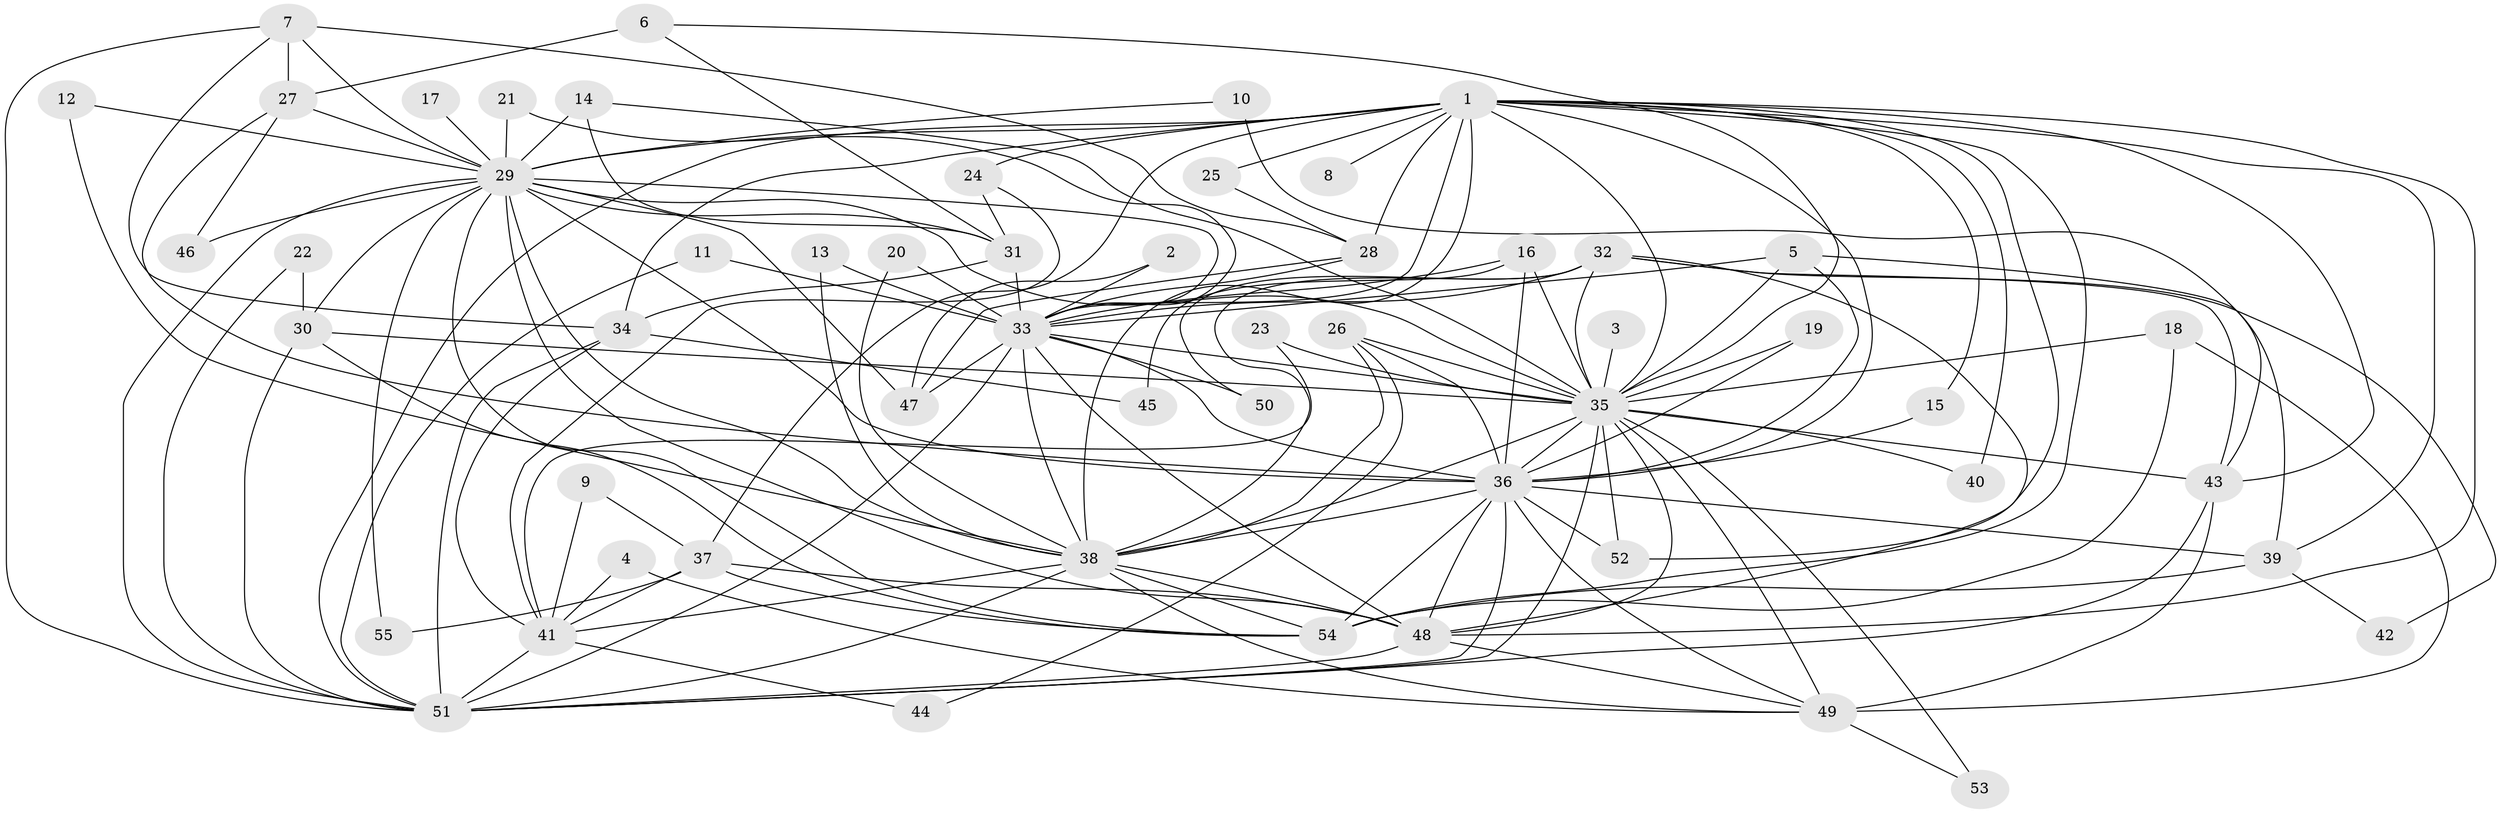 // original degree distribution, {20: 0.01834862385321101, 15: 0.009174311926605505, 25: 0.01834862385321101, 21: 0.01834862385321101, 26: 0.009174311926605505, 10: 0.027522935779816515, 14: 0.009174311926605505, 4: 0.03669724770642202, 3: 0.1834862385321101, 5: 0.07339449541284404, 8: 0.009174311926605505, 6: 0.027522935779816515, 2: 0.5504587155963303, 7: 0.009174311926605505}
// Generated by graph-tools (version 1.1) at 2025/25/03/09/25 03:25:42]
// undirected, 55 vertices, 148 edges
graph export_dot {
graph [start="1"]
  node [color=gray90,style=filled];
  1;
  2;
  3;
  4;
  5;
  6;
  7;
  8;
  9;
  10;
  11;
  12;
  13;
  14;
  15;
  16;
  17;
  18;
  19;
  20;
  21;
  22;
  23;
  24;
  25;
  26;
  27;
  28;
  29;
  30;
  31;
  32;
  33;
  34;
  35;
  36;
  37;
  38;
  39;
  40;
  41;
  42;
  43;
  44;
  45;
  46;
  47;
  48;
  49;
  50;
  51;
  52;
  53;
  54;
  55;
  1 -- 8 [weight=2.0];
  1 -- 15 [weight=1.0];
  1 -- 24 [weight=1.0];
  1 -- 25 [weight=1.0];
  1 -- 28 [weight=1.0];
  1 -- 29 [weight=5.0];
  1 -- 33 [weight=2.0];
  1 -- 34 [weight=1.0];
  1 -- 35 [weight=3.0];
  1 -- 36 [weight=2.0];
  1 -- 37 [weight=1.0];
  1 -- 38 [weight=4.0];
  1 -- 39 [weight=1.0];
  1 -- 40 [weight=1.0];
  1 -- 43 [weight=1.0];
  1 -- 48 [weight=3.0];
  1 -- 51 [weight=3.0];
  1 -- 52 [weight=1.0];
  1 -- 54 [weight=2.0];
  2 -- 33 [weight=1.0];
  2 -- 47 [weight=1.0];
  3 -- 35 [weight=1.0];
  4 -- 41 [weight=1.0];
  4 -- 49 [weight=1.0];
  5 -- 33 [weight=1.0];
  5 -- 35 [weight=1.0];
  5 -- 36 [weight=1.0];
  5 -- 39 [weight=1.0];
  6 -- 27 [weight=1.0];
  6 -- 31 [weight=1.0];
  6 -- 35 [weight=1.0];
  7 -- 27 [weight=1.0];
  7 -- 28 [weight=1.0];
  7 -- 29 [weight=1.0];
  7 -- 34 [weight=1.0];
  7 -- 51 [weight=1.0];
  9 -- 37 [weight=1.0];
  9 -- 41 [weight=1.0];
  10 -- 29 [weight=1.0];
  10 -- 43 [weight=1.0];
  11 -- 33 [weight=1.0];
  11 -- 51 [weight=1.0];
  12 -- 29 [weight=1.0];
  12 -- 38 [weight=1.0];
  13 -- 33 [weight=1.0];
  13 -- 38 [weight=1.0];
  14 -- 29 [weight=1.0];
  14 -- 31 [weight=1.0];
  14 -- 35 [weight=1.0];
  15 -- 36 [weight=1.0];
  16 -- 33 [weight=2.0];
  16 -- 35 [weight=1.0];
  16 -- 36 [weight=1.0];
  16 -- 45 [weight=1.0];
  17 -- 29 [weight=1.0];
  18 -- 35 [weight=1.0];
  18 -- 49 [weight=1.0];
  18 -- 54 [weight=1.0];
  19 -- 35 [weight=1.0];
  19 -- 36 [weight=1.0];
  20 -- 33 [weight=1.0];
  20 -- 38 [weight=1.0];
  21 -- 29 [weight=1.0];
  21 -- 33 [weight=1.0];
  22 -- 30 [weight=1.0];
  22 -- 51 [weight=1.0];
  23 -- 35 [weight=1.0];
  23 -- 41 [weight=1.0];
  24 -- 31 [weight=1.0];
  24 -- 41 [weight=1.0];
  25 -- 28 [weight=1.0];
  26 -- 35 [weight=1.0];
  26 -- 36 [weight=1.0];
  26 -- 38 [weight=1.0];
  26 -- 44 [weight=1.0];
  27 -- 29 [weight=1.0];
  27 -- 36 [weight=1.0];
  27 -- 46 [weight=1.0];
  28 -- 33 [weight=1.0];
  28 -- 47 [weight=1.0];
  29 -- 30 [weight=1.0];
  29 -- 31 [weight=1.0];
  29 -- 33 [weight=2.0];
  29 -- 35 [weight=2.0];
  29 -- 36 [weight=2.0];
  29 -- 38 [weight=3.0];
  29 -- 46 [weight=1.0];
  29 -- 47 [weight=1.0];
  29 -- 48 [weight=2.0];
  29 -- 51 [weight=3.0];
  29 -- 54 [weight=1.0];
  29 -- 55 [weight=1.0];
  30 -- 35 [weight=1.0];
  30 -- 51 [weight=1.0];
  30 -- 54 [weight=2.0];
  31 -- 33 [weight=1.0];
  31 -- 34 [weight=1.0];
  32 -- 33 [weight=1.0];
  32 -- 35 [weight=1.0];
  32 -- 38 [weight=1.0];
  32 -- 42 [weight=1.0];
  32 -- 43 [weight=1.0];
  32 -- 48 [weight=1.0];
  32 -- 50 [weight=1.0];
  33 -- 35 [weight=2.0];
  33 -- 36 [weight=1.0];
  33 -- 38 [weight=1.0];
  33 -- 47 [weight=2.0];
  33 -- 48 [weight=2.0];
  33 -- 50 [weight=1.0];
  33 -- 51 [weight=1.0];
  34 -- 41 [weight=1.0];
  34 -- 45 [weight=1.0];
  34 -- 51 [weight=2.0];
  35 -- 36 [weight=2.0];
  35 -- 38 [weight=1.0];
  35 -- 40 [weight=1.0];
  35 -- 43 [weight=1.0];
  35 -- 48 [weight=1.0];
  35 -- 49 [weight=1.0];
  35 -- 51 [weight=1.0];
  35 -- 52 [weight=1.0];
  35 -- 53 [weight=1.0];
  36 -- 38 [weight=1.0];
  36 -- 39 [weight=1.0];
  36 -- 48 [weight=2.0];
  36 -- 49 [weight=1.0];
  36 -- 51 [weight=1.0];
  36 -- 52 [weight=1.0];
  36 -- 54 [weight=1.0];
  37 -- 41 [weight=1.0];
  37 -- 48 [weight=1.0];
  37 -- 54 [weight=2.0];
  37 -- 55 [weight=1.0];
  38 -- 41 [weight=1.0];
  38 -- 48 [weight=1.0];
  38 -- 49 [weight=1.0];
  38 -- 51 [weight=2.0];
  38 -- 54 [weight=1.0];
  39 -- 42 [weight=1.0];
  39 -- 54 [weight=1.0];
  41 -- 44 [weight=1.0];
  41 -- 51 [weight=2.0];
  43 -- 49 [weight=1.0];
  43 -- 51 [weight=2.0];
  48 -- 49 [weight=1.0];
  48 -- 51 [weight=1.0];
  49 -- 53 [weight=1.0];
}
